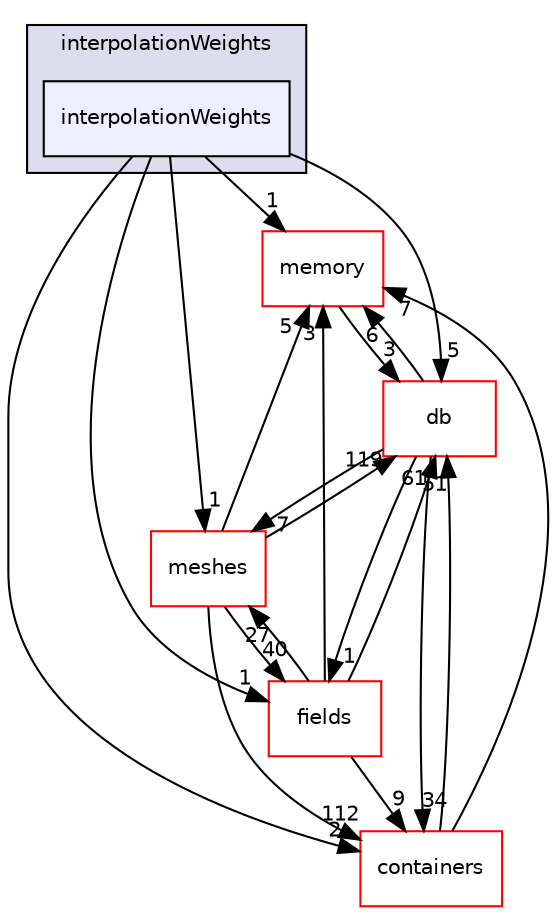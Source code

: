 digraph "src/OpenFOAM/interpolations/interpolationWeights/interpolationWeights" {
  bgcolor=transparent;
  compound=true
  node [ fontsize="10", fontname="Helvetica"];
  edge [ labelfontsize="10", labelfontname="Helvetica"];
  subgraph clusterdir_cb8fa07fd9be2ed302d73f31d0bb935b {
    graph [ bgcolor="#ddddee", pencolor="black", label="interpolationWeights" fontname="Helvetica", fontsize="10", URL="dir_cb8fa07fd9be2ed302d73f31d0bb935b.html"]
  dir_73c894a9801cbaa56688b14a06518e12 [shape=box, label="interpolationWeights", style="filled", fillcolor="#eeeeff", pencolor="black", URL="dir_73c894a9801cbaa56688b14a06518e12.html"];
  }
  dir_385a22dcc2f7120acb0f1a7a832b3b8d [shape=box label="memory" color="red" URL="dir_385a22dcc2f7120acb0f1a7a832b3b8d.html"];
  dir_962442b8f989d5529fab5e0f0e4ffb74 [shape=box label="fields" color="red" URL="dir_962442b8f989d5529fab5e0f0e4ffb74.html"];
  dir_19d0872053bde092be81d7fe3f56cbf7 [shape=box label="containers" color="red" URL="dir_19d0872053bde092be81d7fe3f56cbf7.html"];
  dir_aa2423979fb45fc41c393a5db370ab21 [shape=box label="meshes" color="red" URL="dir_aa2423979fb45fc41c393a5db370ab21.html"];
  dir_63c634f7a7cfd679ac26c67fb30fc32f [shape=box label="db" color="red" URL="dir_63c634f7a7cfd679ac26c67fb30fc32f.html"];
  dir_385a22dcc2f7120acb0f1a7a832b3b8d->dir_63c634f7a7cfd679ac26c67fb30fc32f [headlabel="3", labeldistance=1.5 headhref="dir_002254_001985.html"];
  dir_962442b8f989d5529fab5e0f0e4ffb74->dir_385a22dcc2f7120acb0f1a7a832b3b8d [headlabel="3", labeldistance=1.5 headhref="dir_002054_002254.html"];
  dir_962442b8f989d5529fab5e0f0e4ffb74->dir_19d0872053bde092be81d7fe3f56cbf7 [headlabel="9", labeldistance=1.5 headhref="dir_002054_001934.html"];
  dir_962442b8f989d5529fab5e0f0e4ffb74->dir_aa2423979fb45fc41c393a5db370ab21 [headlabel="27", labeldistance=1.5 headhref="dir_002054_002260.html"];
  dir_962442b8f989d5529fab5e0f0e4ffb74->dir_63c634f7a7cfd679ac26c67fb30fc32f [headlabel="61", labeldistance=1.5 headhref="dir_002054_001985.html"];
  dir_19d0872053bde092be81d7fe3f56cbf7->dir_385a22dcc2f7120acb0f1a7a832b3b8d [headlabel="7", labeldistance=1.5 headhref="dir_001934_002254.html"];
  dir_19d0872053bde092be81d7fe3f56cbf7->dir_63c634f7a7cfd679ac26c67fb30fc32f [headlabel="51", labeldistance=1.5 headhref="dir_001934_001985.html"];
  dir_aa2423979fb45fc41c393a5db370ab21->dir_385a22dcc2f7120acb0f1a7a832b3b8d [headlabel="5", labeldistance=1.5 headhref="dir_002260_002254.html"];
  dir_aa2423979fb45fc41c393a5db370ab21->dir_962442b8f989d5529fab5e0f0e4ffb74 [headlabel="40", labeldistance=1.5 headhref="dir_002260_002054.html"];
  dir_aa2423979fb45fc41c393a5db370ab21->dir_19d0872053bde092be81d7fe3f56cbf7 [headlabel="112", labeldistance=1.5 headhref="dir_002260_001934.html"];
  dir_aa2423979fb45fc41c393a5db370ab21->dir_63c634f7a7cfd679ac26c67fb30fc32f [headlabel="119", labeldistance=1.5 headhref="dir_002260_001985.html"];
  dir_63c634f7a7cfd679ac26c67fb30fc32f->dir_385a22dcc2f7120acb0f1a7a832b3b8d [headlabel="6", labeldistance=1.5 headhref="dir_001985_002254.html"];
  dir_63c634f7a7cfd679ac26c67fb30fc32f->dir_962442b8f989d5529fab5e0f0e4ffb74 [headlabel="1", labeldistance=1.5 headhref="dir_001985_002054.html"];
  dir_63c634f7a7cfd679ac26c67fb30fc32f->dir_19d0872053bde092be81d7fe3f56cbf7 [headlabel="34", labeldistance=1.5 headhref="dir_001985_001934.html"];
  dir_63c634f7a7cfd679ac26c67fb30fc32f->dir_aa2423979fb45fc41c393a5db370ab21 [headlabel="7", labeldistance=1.5 headhref="dir_001985_002260.html"];
  dir_73c894a9801cbaa56688b14a06518e12->dir_385a22dcc2f7120acb0f1a7a832b3b8d [headlabel="1", labeldistance=1.5 headhref="dir_002164_002254.html"];
  dir_73c894a9801cbaa56688b14a06518e12->dir_962442b8f989d5529fab5e0f0e4ffb74 [headlabel="1", labeldistance=1.5 headhref="dir_002164_002054.html"];
  dir_73c894a9801cbaa56688b14a06518e12->dir_19d0872053bde092be81d7fe3f56cbf7 [headlabel="2", labeldistance=1.5 headhref="dir_002164_001934.html"];
  dir_73c894a9801cbaa56688b14a06518e12->dir_aa2423979fb45fc41c393a5db370ab21 [headlabel="1", labeldistance=1.5 headhref="dir_002164_002260.html"];
  dir_73c894a9801cbaa56688b14a06518e12->dir_63c634f7a7cfd679ac26c67fb30fc32f [headlabel="5", labeldistance=1.5 headhref="dir_002164_001985.html"];
}

